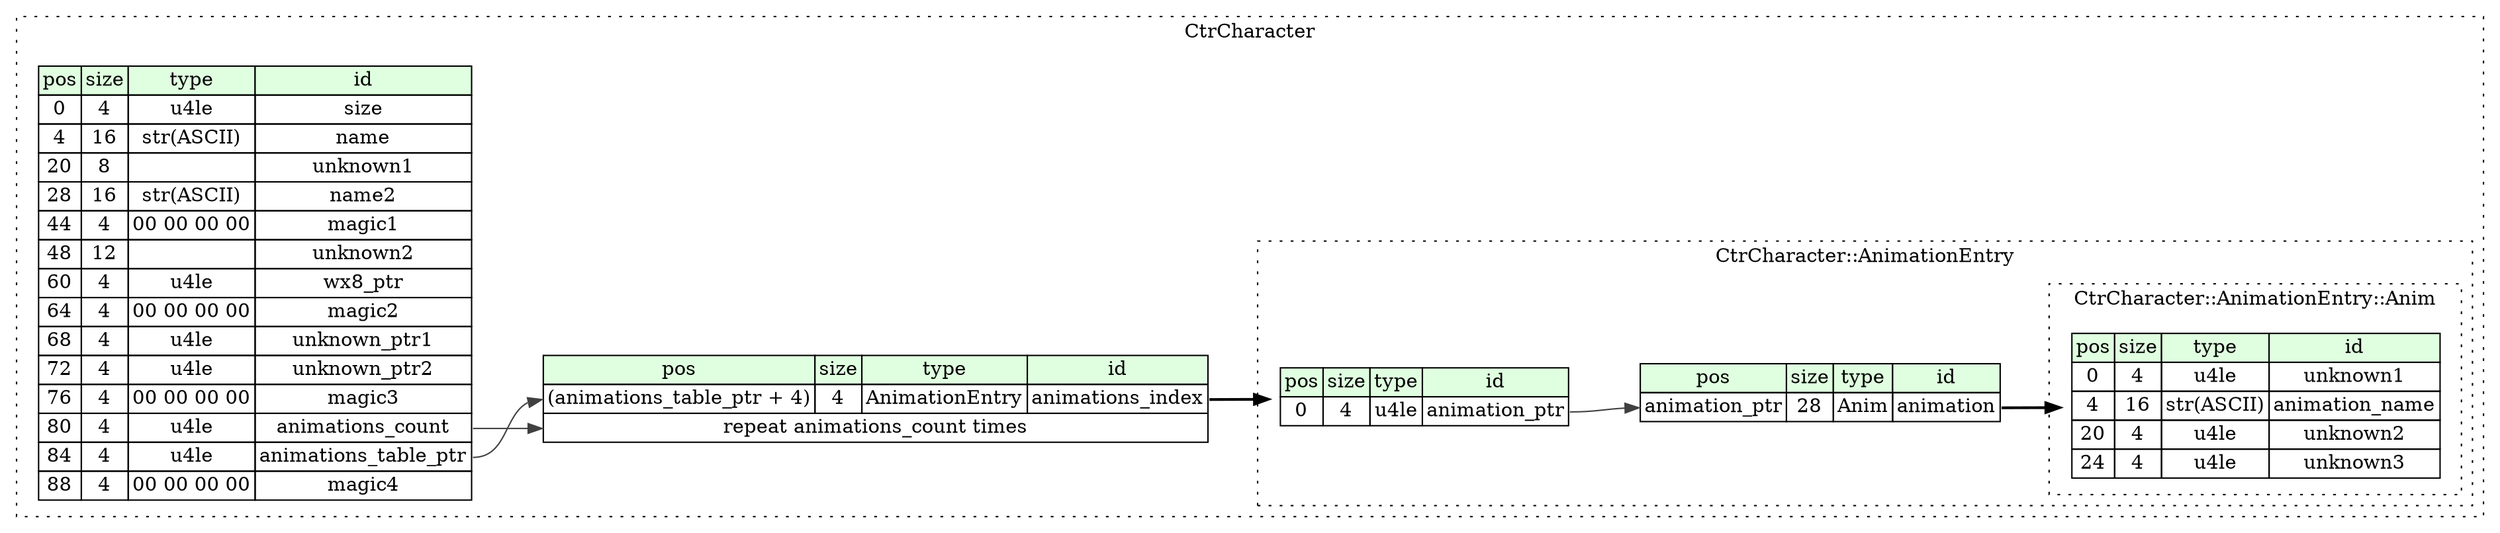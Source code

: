 digraph {
	rankdir=LR;
	node [shape=plaintext];
	subgraph cluster__ctr_character {
		label="CtrCharacter";
		graph[style=dotted];

		ctr_character__seq [label=<<TABLE BORDER="0" CELLBORDER="1" CELLSPACING="0">
			<TR><TD BGCOLOR="#E0FFE0">pos</TD><TD BGCOLOR="#E0FFE0">size</TD><TD BGCOLOR="#E0FFE0">type</TD><TD BGCOLOR="#E0FFE0">id</TD></TR>
			<TR><TD PORT="size_pos">0</TD><TD PORT="size_size">4</TD><TD>u4le</TD><TD PORT="size_type">size</TD></TR>
			<TR><TD PORT="name_pos">4</TD><TD PORT="name_size">16</TD><TD>str(ASCII)</TD><TD PORT="name_type">name</TD></TR>
			<TR><TD PORT="unknown1_pos">20</TD><TD PORT="unknown1_size">8</TD><TD></TD><TD PORT="unknown1_type">unknown1</TD></TR>
			<TR><TD PORT="name2_pos">28</TD><TD PORT="name2_size">16</TD><TD>str(ASCII)</TD><TD PORT="name2_type">name2</TD></TR>
			<TR><TD PORT="magic1_pos">44</TD><TD PORT="magic1_size">4</TD><TD>00 00 00 00</TD><TD PORT="magic1_type">magic1</TD></TR>
			<TR><TD PORT="unknown2_pos">48</TD><TD PORT="unknown2_size">12</TD><TD></TD><TD PORT="unknown2_type">unknown2</TD></TR>
			<TR><TD PORT="wx8_ptr_pos">60</TD><TD PORT="wx8_ptr_size">4</TD><TD>u4le</TD><TD PORT="wx8_ptr_type">wx8_ptr</TD></TR>
			<TR><TD PORT="magic2_pos">64</TD><TD PORT="magic2_size">4</TD><TD>00 00 00 00</TD><TD PORT="magic2_type">magic2</TD></TR>
			<TR><TD PORT="unknown_ptr1_pos">68</TD><TD PORT="unknown_ptr1_size">4</TD><TD>u4le</TD><TD PORT="unknown_ptr1_type">unknown_ptr1</TD></TR>
			<TR><TD PORT="unknown_ptr2_pos">72</TD><TD PORT="unknown_ptr2_size">4</TD><TD>u4le</TD><TD PORT="unknown_ptr2_type">unknown_ptr2</TD></TR>
			<TR><TD PORT="magic3_pos">76</TD><TD PORT="magic3_size">4</TD><TD>00 00 00 00</TD><TD PORT="magic3_type">magic3</TD></TR>
			<TR><TD PORT="animations_count_pos">80</TD><TD PORT="animations_count_size">4</TD><TD>u4le</TD><TD PORT="animations_count_type">animations_count</TD></TR>
			<TR><TD PORT="animations_table_ptr_pos">84</TD><TD PORT="animations_table_ptr_size">4</TD><TD>u4le</TD><TD PORT="animations_table_ptr_type">animations_table_ptr</TD></TR>
			<TR><TD PORT="magic4_pos">88</TD><TD PORT="magic4_size">4</TD><TD>00 00 00 00</TD><TD PORT="magic4_type">magic4</TD></TR>
		</TABLE>>];
		ctr_character__inst__animations_index [label=<<TABLE BORDER="0" CELLBORDER="1" CELLSPACING="0">
			<TR><TD BGCOLOR="#E0FFE0">pos</TD><TD BGCOLOR="#E0FFE0">size</TD><TD BGCOLOR="#E0FFE0">type</TD><TD BGCOLOR="#E0FFE0">id</TD></TR>
			<TR><TD PORT="animations_index_pos">(animations_table_ptr + 4)</TD><TD PORT="animations_index_size">4</TD><TD>AnimationEntry</TD><TD PORT="animations_index_type">animations_index</TD></TR>
			<TR><TD COLSPAN="4" PORT="animations_index__repeat">repeat animations_count times</TD></TR>
		</TABLE>>];
		subgraph cluster__animation_entry {
			label="CtrCharacter::AnimationEntry";
			graph[style=dotted];

			animation_entry__seq [label=<<TABLE BORDER="0" CELLBORDER="1" CELLSPACING="0">
				<TR><TD BGCOLOR="#E0FFE0">pos</TD><TD BGCOLOR="#E0FFE0">size</TD><TD BGCOLOR="#E0FFE0">type</TD><TD BGCOLOR="#E0FFE0">id</TD></TR>
				<TR><TD PORT="animation_ptr_pos">0</TD><TD PORT="animation_ptr_size">4</TD><TD>u4le</TD><TD PORT="animation_ptr_type">animation_ptr</TD></TR>
			</TABLE>>];
			animation_entry__inst__animation [label=<<TABLE BORDER="0" CELLBORDER="1" CELLSPACING="0">
				<TR><TD BGCOLOR="#E0FFE0">pos</TD><TD BGCOLOR="#E0FFE0">size</TD><TD BGCOLOR="#E0FFE0">type</TD><TD BGCOLOR="#E0FFE0">id</TD></TR>
				<TR><TD PORT="animation_pos">animation_ptr</TD><TD PORT="animation_size">28</TD><TD>Anim</TD><TD PORT="animation_type">animation</TD></TR>
			</TABLE>>];
			subgraph cluster__anim {
				label="CtrCharacter::AnimationEntry::Anim";
				graph[style=dotted];

				anim__seq [label=<<TABLE BORDER="0" CELLBORDER="1" CELLSPACING="0">
					<TR><TD BGCOLOR="#E0FFE0">pos</TD><TD BGCOLOR="#E0FFE0">size</TD><TD BGCOLOR="#E0FFE0">type</TD><TD BGCOLOR="#E0FFE0">id</TD></TR>
					<TR><TD PORT="unknown1_pos">0</TD><TD PORT="unknown1_size">4</TD><TD>u4le</TD><TD PORT="unknown1_type">unknown1</TD></TR>
					<TR><TD PORT="animation_name_pos">4</TD><TD PORT="animation_name_size">16</TD><TD>str(ASCII)</TD><TD PORT="animation_name_type">animation_name</TD></TR>
					<TR><TD PORT="unknown2_pos">20</TD><TD PORT="unknown2_size">4</TD><TD>u4le</TD><TD PORT="unknown2_type">unknown2</TD></TR>
					<TR><TD PORT="unknown3_pos">24</TD><TD PORT="unknown3_size">4</TD><TD>u4le</TD><TD PORT="unknown3_type">unknown3</TD></TR>
				</TABLE>>];
			}
		}
	}
	ctr_character__seq:animations_table_ptr_type -> ctr_character__inst__animations_index:animations_index_pos [color="#404040"];
	ctr_character__inst__animations_index:animations_index_type -> animation_entry__seq [style=bold];
	ctr_character__seq:animations_count_type -> ctr_character__inst__animations_index:animations_index__repeat [color="#404040"];
	animation_entry__seq:animation_ptr_type -> animation_entry__inst__animation:animation_pos [color="#404040"];
	animation_entry__inst__animation:animation_type -> anim__seq [style=bold];
}
